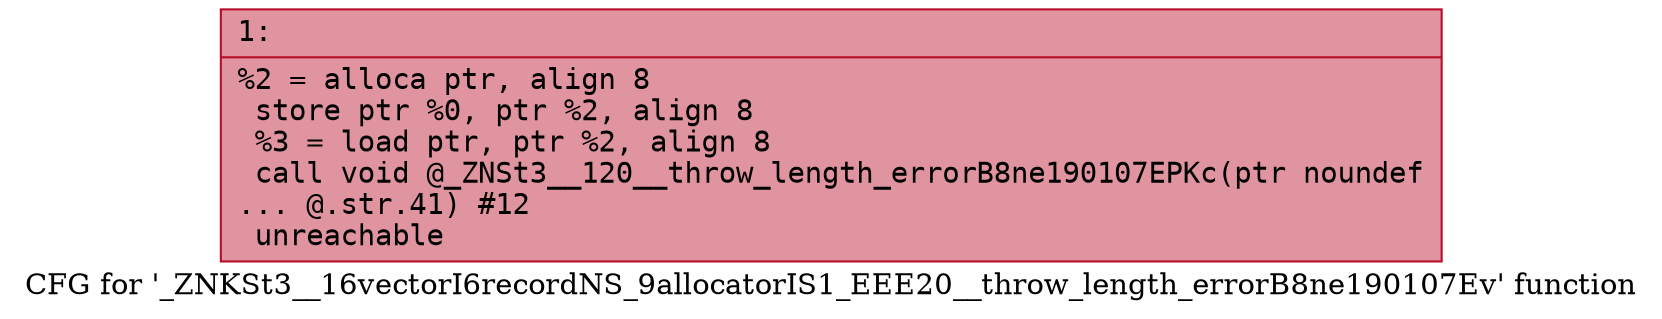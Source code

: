 digraph "CFG for '_ZNKSt3__16vectorI6recordNS_9allocatorIS1_EEE20__throw_length_errorB8ne190107Ev' function" {
	label="CFG for '_ZNKSt3__16vectorI6recordNS_9allocatorIS1_EEE20__throw_length_errorB8ne190107Ev' function";

	Node0x600001763840 [shape=record,color="#b70d28ff", style=filled, fillcolor="#b70d2870" fontname="Courier",label="{1:\l|  %2 = alloca ptr, align 8\l  store ptr %0, ptr %2, align 8\l  %3 = load ptr, ptr %2, align 8\l  call void @_ZNSt3__120__throw_length_errorB8ne190107EPKc(ptr noundef\l... @.str.41) #12\l  unreachable\l}"];
}
